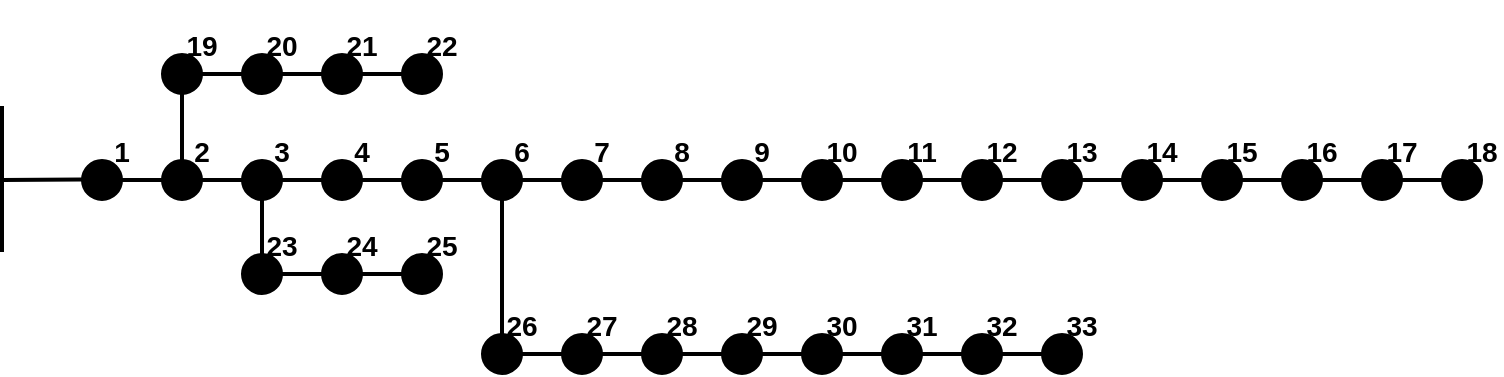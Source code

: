 <mxfile version="14.1.8" type="device"><diagram id="vuQDYkDyd6DwaOEsVj1S" name="Page-1"><mxGraphModel dx="905" dy="1905" grid="1" gridSize="10" guides="1" tooltips="1" connect="1" arrows="1" fold="1" page="1" pageScale="1" pageWidth="850" pageHeight="1100" math="0" shadow="0"><root><mxCell id="0"/><mxCell id="1" parent="0"/><mxCell id="wq-uPhebtDzDHSbhsP0j-1" value="" style="ellipse;whiteSpace=wrap;html=1;aspect=fixed;fillColor=#000000;" vertex="1" parent="1"><mxGeometry x="40" y="77" width="20" height="20" as="geometry"/></mxCell><mxCell id="wq-uPhebtDzDHSbhsP0j-2" value="&lt;p style=&quot;font-size: 14px;&quot;&gt;&lt;font face=&quot;Arial&quot; style=&quot;font-size: 14px;&quot;&gt;1&lt;/font&gt;&lt;/p&gt;" style="text;html=1;strokeColor=none;fillColor=none;align=center;verticalAlign=middle;whiteSpace=wrap;rounded=0;fontStyle=1;fontSize=14;" vertex="1" parent="1"><mxGeometry x="50" y="63" width="20" height="20" as="geometry"/></mxCell><mxCell id="wq-uPhebtDzDHSbhsP0j-3" value="" style="endArrow=none;html=1;exitX=1;exitY=0.5;exitDx=0;exitDy=0;strokeWidth=2;" edge="1" parent="1"><mxGeometry width="50" height="50" relative="1" as="geometry"><mxPoint x="60" y="87" as="sourcePoint"/><mxPoint x="80" y="87" as="targetPoint"/></mxGeometry></mxCell><mxCell id="wq-uPhebtDzDHSbhsP0j-4" value="" style="endArrow=none;html=1;strokeWidth=2;" edge="1" parent="1"><mxGeometry width="50" height="50" relative="1" as="geometry"><mxPoint y="87" as="sourcePoint"/><mxPoint x="40" y="86.71" as="targetPoint"/></mxGeometry></mxCell><mxCell id="wq-uPhebtDzDHSbhsP0j-5" value="" style="endArrow=none;html=1;fontSize=13;fontColor=#FFF5F5;strokeWidth=2;" edge="1" parent="1"><mxGeometry width="50" height="50" relative="1" as="geometry"><mxPoint y="90" as="sourcePoint"/><mxPoint y="50" as="targetPoint"/></mxGeometry></mxCell><mxCell id="wq-uPhebtDzDHSbhsP0j-6" value="" style="endArrow=none;html=1;fontSize=13;fontColor=#FFF5F5;strokeWidth=2;" edge="1" parent="1"><mxGeometry width="50" height="50" relative="1" as="geometry"><mxPoint y="123" as="sourcePoint"/><mxPoint y="83" as="targetPoint"/></mxGeometry></mxCell><mxCell id="wq-uPhebtDzDHSbhsP0j-7" value="" style="ellipse;whiteSpace=wrap;html=1;aspect=fixed;fillColor=#000000;" vertex="1" parent="1"><mxGeometry x="80" y="77" width="20" height="20" as="geometry"/></mxCell><mxCell id="wq-uPhebtDzDHSbhsP0j-8" value="&lt;p style=&quot;font-size: 14px&quot;&gt;&lt;font face=&quot;Arial&quot; style=&quot;font-size: 14px&quot;&gt;2&lt;/font&gt;&lt;/p&gt;" style="text;html=1;strokeColor=none;fillColor=none;align=center;verticalAlign=middle;whiteSpace=wrap;rounded=0;fontStyle=1;fontSize=14;" vertex="1" parent="1"><mxGeometry x="90" y="63" width="20" height="20" as="geometry"/></mxCell><mxCell id="wq-uPhebtDzDHSbhsP0j-9" value="" style="endArrow=none;html=1;exitX=1;exitY=0.5;exitDx=0;exitDy=0;strokeWidth=2;" edge="1" parent="1"><mxGeometry width="50" height="50" relative="1" as="geometry"><mxPoint x="100" y="87" as="sourcePoint"/><mxPoint x="120" y="87" as="targetPoint"/></mxGeometry></mxCell><mxCell id="wq-uPhebtDzDHSbhsP0j-210" value="" style="ellipse;whiteSpace=wrap;html=1;aspect=fixed;fillColor=#000000;" vertex="1" parent="1"><mxGeometry x="120" y="77" width="20" height="20" as="geometry"/></mxCell><mxCell id="wq-uPhebtDzDHSbhsP0j-211" value="&lt;p style=&quot;font-size: 14px&quot;&gt;&lt;font face=&quot;Arial&quot; style=&quot;font-size: 14px&quot;&gt;3&lt;/font&gt;&lt;/p&gt;" style="text;html=1;strokeColor=none;fillColor=none;align=center;verticalAlign=middle;whiteSpace=wrap;rounded=0;fontStyle=1;fontSize=14;" vertex="1" parent="1"><mxGeometry x="130" y="63" width="20" height="20" as="geometry"/></mxCell><mxCell id="wq-uPhebtDzDHSbhsP0j-212" value="" style="endArrow=none;html=1;exitX=1;exitY=0.5;exitDx=0;exitDy=0;strokeWidth=2;" edge="1" parent="1"><mxGeometry width="50" height="50" relative="1" as="geometry"><mxPoint x="140" y="87" as="sourcePoint"/><mxPoint x="160" y="87" as="targetPoint"/></mxGeometry></mxCell><mxCell id="wq-uPhebtDzDHSbhsP0j-213" value="" style="ellipse;whiteSpace=wrap;html=1;aspect=fixed;fillColor=#000000;" vertex="1" parent="1"><mxGeometry x="160" y="77" width="20" height="20" as="geometry"/></mxCell><mxCell id="wq-uPhebtDzDHSbhsP0j-214" value="&lt;p style=&quot;font-size: 14px&quot;&gt;&lt;font face=&quot;Arial&quot; style=&quot;font-size: 14px&quot;&gt;4&lt;/font&gt;&lt;/p&gt;" style="text;html=1;strokeColor=none;fillColor=none;align=center;verticalAlign=middle;whiteSpace=wrap;rounded=0;fontStyle=1;fontSize=14;" vertex="1" parent="1"><mxGeometry x="170" y="63" width="20" height="20" as="geometry"/></mxCell><mxCell id="wq-uPhebtDzDHSbhsP0j-215" value="" style="endArrow=none;html=1;exitX=1;exitY=0.5;exitDx=0;exitDy=0;strokeWidth=2;" edge="1" parent="1"><mxGeometry width="50" height="50" relative="1" as="geometry"><mxPoint x="180" y="87" as="sourcePoint"/><mxPoint x="200" y="87" as="targetPoint"/></mxGeometry></mxCell><mxCell id="wq-uPhebtDzDHSbhsP0j-216" value="" style="ellipse;whiteSpace=wrap;html=1;aspect=fixed;fillColor=#000000;" vertex="1" parent="1"><mxGeometry x="200" y="77" width="20" height="20" as="geometry"/></mxCell><mxCell id="wq-uPhebtDzDHSbhsP0j-217" value="&lt;p style=&quot;font-size: 14px&quot;&gt;&lt;font face=&quot;Arial&quot; style=&quot;font-size: 14px&quot;&gt;5&lt;/font&gt;&lt;/p&gt;" style="text;html=1;strokeColor=none;fillColor=none;align=center;verticalAlign=middle;whiteSpace=wrap;rounded=0;fontStyle=1;fontSize=14;" vertex="1" parent="1"><mxGeometry x="210" y="63" width="20" height="20" as="geometry"/></mxCell><mxCell id="wq-uPhebtDzDHSbhsP0j-218" value="" style="endArrow=none;html=1;exitX=1;exitY=0.5;exitDx=0;exitDy=0;strokeWidth=2;" edge="1" parent="1"><mxGeometry width="50" height="50" relative="1" as="geometry"><mxPoint x="220" y="87" as="sourcePoint"/><mxPoint x="240" y="87" as="targetPoint"/></mxGeometry></mxCell><mxCell id="wq-uPhebtDzDHSbhsP0j-219" value="" style="ellipse;whiteSpace=wrap;html=1;aspect=fixed;fillColor=#000000;" vertex="1" parent="1"><mxGeometry x="240" y="77" width="20" height="20" as="geometry"/></mxCell><mxCell id="wq-uPhebtDzDHSbhsP0j-220" value="&lt;p style=&quot;font-size: 14px&quot;&gt;&lt;font face=&quot;Arial&quot; style=&quot;font-size: 14px&quot;&gt;6&lt;/font&gt;&lt;/p&gt;" style="text;html=1;strokeColor=none;fillColor=none;align=center;verticalAlign=middle;whiteSpace=wrap;rounded=0;fontStyle=1;fontSize=14;" vertex="1" parent="1"><mxGeometry x="250" y="63" width="20" height="20" as="geometry"/></mxCell><mxCell id="wq-uPhebtDzDHSbhsP0j-221" value="" style="endArrow=none;html=1;exitX=1;exitY=0.5;exitDx=0;exitDy=0;strokeWidth=2;" edge="1" parent="1"><mxGeometry width="50" height="50" relative="1" as="geometry"><mxPoint x="260" y="87" as="sourcePoint"/><mxPoint x="280" y="87" as="targetPoint"/></mxGeometry></mxCell><mxCell id="wq-uPhebtDzDHSbhsP0j-222" value="" style="ellipse;whiteSpace=wrap;html=1;aspect=fixed;fillColor=#000000;" vertex="1" parent="1"><mxGeometry x="280" y="77" width="20" height="20" as="geometry"/></mxCell><mxCell id="wq-uPhebtDzDHSbhsP0j-223" value="&lt;p style=&quot;font-size: 14px&quot;&gt;&lt;font face=&quot;Arial&quot; style=&quot;font-size: 14px&quot;&gt;7&lt;/font&gt;&lt;/p&gt;" style="text;html=1;strokeColor=none;fillColor=none;align=center;verticalAlign=middle;whiteSpace=wrap;rounded=0;fontStyle=1;fontSize=14;" vertex="1" parent="1"><mxGeometry x="290" y="63" width="20" height="20" as="geometry"/></mxCell><mxCell id="wq-uPhebtDzDHSbhsP0j-224" value="" style="endArrow=none;html=1;exitX=1;exitY=0.5;exitDx=0;exitDy=0;strokeWidth=2;" edge="1" parent="1"><mxGeometry width="50" height="50" relative="1" as="geometry"><mxPoint x="300" y="87" as="sourcePoint"/><mxPoint x="320" y="87" as="targetPoint"/></mxGeometry></mxCell><mxCell id="wq-uPhebtDzDHSbhsP0j-225" value="" style="ellipse;whiteSpace=wrap;html=1;aspect=fixed;fillColor=#000000;" vertex="1" parent="1"><mxGeometry x="320" y="77" width="20" height="20" as="geometry"/></mxCell><mxCell id="wq-uPhebtDzDHSbhsP0j-226" value="&lt;p style=&quot;font-size: 14px&quot;&gt;&lt;font face=&quot;Arial&quot; style=&quot;font-size: 14px&quot;&gt;8&lt;/font&gt;&lt;/p&gt;" style="text;html=1;strokeColor=none;fillColor=none;align=center;verticalAlign=middle;whiteSpace=wrap;rounded=0;fontStyle=1;fontSize=14;" vertex="1" parent="1"><mxGeometry x="330" y="63" width="20" height="20" as="geometry"/></mxCell><mxCell id="wq-uPhebtDzDHSbhsP0j-227" value="" style="endArrow=none;html=1;exitX=1;exitY=0.5;exitDx=0;exitDy=0;strokeWidth=2;" edge="1" parent="1"><mxGeometry width="50" height="50" relative="1" as="geometry"><mxPoint x="340" y="87" as="sourcePoint"/><mxPoint x="360" y="87" as="targetPoint"/></mxGeometry></mxCell><mxCell id="wq-uPhebtDzDHSbhsP0j-228" value="" style="ellipse;whiteSpace=wrap;html=1;aspect=fixed;fillColor=#000000;" vertex="1" parent="1"><mxGeometry x="360" y="77" width="20" height="20" as="geometry"/></mxCell><mxCell id="wq-uPhebtDzDHSbhsP0j-229" value="&lt;p style=&quot;font-size: 14px&quot;&gt;&lt;font face=&quot;Arial&quot; style=&quot;font-size: 14px&quot;&gt;9&lt;/font&gt;&lt;/p&gt;" style="text;html=1;strokeColor=none;fillColor=none;align=center;verticalAlign=middle;whiteSpace=wrap;rounded=0;fontStyle=1;fontSize=14;" vertex="1" parent="1"><mxGeometry x="370" y="63" width="20" height="20" as="geometry"/></mxCell><mxCell id="wq-uPhebtDzDHSbhsP0j-230" value="" style="endArrow=none;html=1;exitX=1;exitY=0.5;exitDx=0;exitDy=0;strokeWidth=2;" edge="1" parent="1"><mxGeometry width="50" height="50" relative="1" as="geometry"><mxPoint x="380" y="87" as="sourcePoint"/><mxPoint x="400" y="87" as="targetPoint"/></mxGeometry></mxCell><mxCell id="wq-uPhebtDzDHSbhsP0j-231" value="" style="ellipse;whiteSpace=wrap;html=1;aspect=fixed;fillColor=#000000;" vertex="1" parent="1"><mxGeometry x="400" y="77" width="20" height="20" as="geometry"/></mxCell><mxCell id="wq-uPhebtDzDHSbhsP0j-232" value="&lt;p style=&quot;font-size: 14px&quot;&gt;&lt;font face=&quot;Arial&quot; style=&quot;font-size: 14px&quot;&gt;10&lt;/font&gt;&lt;/p&gt;" style="text;html=1;strokeColor=none;fillColor=none;align=center;verticalAlign=middle;whiteSpace=wrap;rounded=0;fontStyle=1;fontSize=14;" vertex="1" parent="1"><mxGeometry x="410" y="63" width="20" height="20" as="geometry"/></mxCell><mxCell id="wq-uPhebtDzDHSbhsP0j-233" value="" style="endArrow=none;html=1;exitX=1;exitY=0.5;exitDx=0;exitDy=0;strokeWidth=2;" edge="1" parent="1"><mxGeometry width="50" height="50" relative="1" as="geometry"><mxPoint x="420" y="87" as="sourcePoint"/><mxPoint x="440" y="87" as="targetPoint"/></mxGeometry></mxCell><mxCell id="wq-uPhebtDzDHSbhsP0j-234" value="" style="ellipse;whiteSpace=wrap;html=1;aspect=fixed;fillColor=#000000;" vertex="1" parent="1"><mxGeometry x="440" y="77" width="20" height="20" as="geometry"/></mxCell><mxCell id="wq-uPhebtDzDHSbhsP0j-235" value="&lt;p style=&quot;font-size: 14px&quot;&gt;&lt;font face=&quot;Arial&quot; style=&quot;font-size: 14px&quot;&gt;11&lt;/font&gt;&lt;/p&gt;" style="text;html=1;strokeColor=none;fillColor=none;align=center;verticalAlign=middle;whiteSpace=wrap;rounded=0;fontStyle=1;fontSize=14;" vertex="1" parent="1"><mxGeometry x="450" y="63" width="20" height="20" as="geometry"/></mxCell><mxCell id="wq-uPhebtDzDHSbhsP0j-236" value="" style="endArrow=none;html=1;exitX=1;exitY=0.5;exitDx=0;exitDy=0;strokeWidth=2;" edge="1" parent="1"><mxGeometry width="50" height="50" relative="1" as="geometry"><mxPoint x="460" y="87" as="sourcePoint"/><mxPoint x="480" y="87" as="targetPoint"/></mxGeometry></mxCell><mxCell id="wq-uPhebtDzDHSbhsP0j-237" value="" style="ellipse;whiteSpace=wrap;html=1;aspect=fixed;fillColor=#000000;" vertex="1" parent="1"><mxGeometry x="480" y="77" width="20" height="20" as="geometry"/></mxCell><mxCell id="wq-uPhebtDzDHSbhsP0j-238" value="&lt;p style=&quot;font-size: 14px&quot;&gt;&lt;font face=&quot;Arial&quot; style=&quot;font-size: 14px&quot;&gt;12&lt;/font&gt;&lt;/p&gt;" style="text;html=1;strokeColor=none;fillColor=none;align=center;verticalAlign=middle;whiteSpace=wrap;rounded=0;fontStyle=1;fontSize=14;" vertex="1" parent="1"><mxGeometry x="490" y="63" width="20" height="20" as="geometry"/></mxCell><mxCell id="wq-uPhebtDzDHSbhsP0j-239" value="" style="endArrow=none;html=1;exitX=1;exitY=0.5;exitDx=0;exitDy=0;strokeWidth=2;" edge="1" parent="1"><mxGeometry width="50" height="50" relative="1" as="geometry"><mxPoint x="500" y="87" as="sourcePoint"/><mxPoint x="520" y="87" as="targetPoint"/></mxGeometry></mxCell><mxCell id="wq-uPhebtDzDHSbhsP0j-240" value="" style="ellipse;whiteSpace=wrap;html=1;aspect=fixed;fillColor=#000000;" vertex="1" parent="1"><mxGeometry x="520" y="77" width="20" height="20" as="geometry"/></mxCell><mxCell id="wq-uPhebtDzDHSbhsP0j-241" value="&lt;p style=&quot;font-size: 14px&quot;&gt;&lt;font face=&quot;Arial&quot; style=&quot;font-size: 14px&quot;&gt;13&lt;/font&gt;&lt;/p&gt;" style="text;html=1;strokeColor=none;fillColor=none;align=center;verticalAlign=middle;whiteSpace=wrap;rounded=0;fontStyle=1;fontSize=14;" vertex="1" parent="1"><mxGeometry x="530" y="63" width="20" height="20" as="geometry"/></mxCell><mxCell id="wq-uPhebtDzDHSbhsP0j-242" value="" style="endArrow=none;html=1;exitX=1;exitY=0.5;exitDx=0;exitDy=0;strokeWidth=2;" edge="1" parent="1"><mxGeometry width="50" height="50" relative="1" as="geometry"><mxPoint x="540" y="87" as="sourcePoint"/><mxPoint x="560" y="87" as="targetPoint"/></mxGeometry></mxCell><mxCell id="wq-uPhebtDzDHSbhsP0j-243" value="" style="ellipse;whiteSpace=wrap;html=1;aspect=fixed;fillColor=#000000;" vertex="1" parent="1"><mxGeometry x="560" y="77" width="20" height="20" as="geometry"/></mxCell><mxCell id="wq-uPhebtDzDHSbhsP0j-244" value="&lt;p style=&quot;font-size: 14px&quot;&gt;&lt;font face=&quot;Arial&quot; style=&quot;font-size: 14px&quot;&gt;14&lt;/font&gt;&lt;/p&gt;" style="text;html=1;strokeColor=none;fillColor=none;align=center;verticalAlign=middle;whiteSpace=wrap;rounded=0;fontStyle=1;fontSize=14;" vertex="1" parent="1"><mxGeometry x="570" y="63" width="20" height="20" as="geometry"/></mxCell><mxCell id="wq-uPhebtDzDHSbhsP0j-245" value="" style="endArrow=none;html=1;exitX=1;exitY=0.5;exitDx=0;exitDy=0;strokeWidth=2;" edge="1" parent="1"><mxGeometry width="50" height="50" relative="1" as="geometry"><mxPoint x="580" y="87" as="sourcePoint"/><mxPoint x="600" y="87" as="targetPoint"/></mxGeometry></mxCell><mxCell id="wq-uPhebtDzDHSbhsP0j-246" value="" style="ellipse;whiteSpace=wrap;html=1;aspect=fixed;fillColor=#000000;" vertex="1" parent="1"><mxGeometry x="600" y="77" width="20" height="20" as="geometry"/></mxCell><mxCell id="wq-uPhebtDzDHSbhsP0j-247" value="&lt;p style=&quot;font-size: 14px&quot;&gt;&lt;font face=&quot;Arial&quot; style=&quot;font-size: 14px&quot;&gt;15&lt;/font&gt;&lt;/p&gt;" style="text;html=1;strokeColor=none;fillColor=none;align=center;verticalAlign=middle;whiteSpace=wrap;rounded=0;fontStyle=1;fontSize=14;" vertex="1" parent="1"><mxGeometry x="610" y="63" width="20" height="20" as="geometry"/></mxCell><mxCell id="wq-uPhebtDzDHSbhsP0j-269" value="" style="endArrow=none;html=1;exitX=1;exitY=0.5;exitDx=0;exitDy=0;strokeWidth=2;" edge="1" parent="1"><mxGeometry width="50" height="50" relative="1" as="geometry"><mxPoint x="620" y="87" as="sourcePoint"/><mxPoint x="640" y="87" as="targetPoint"/></mxGeometry></mxCell><mxCell id="wq-uPhebtDzDHSbhsP0j-270" value="" style="ellipse;whiteSpace=wrap;html=1;aspect=fixed;fillColor=#000000;" vertex="1" parent="1"><mxGeometry x="640" y="77" width="20" height="20" as="geometry"/></mxCell><mxCell id="wq-uPhebtDzDHSbhsP0j-271" value="&lt;p style=&quot;font-size: 14px&quot;&gt;&lt;font face=&quot;Arial&quot; style=&quot;font-size: 14px&quot;&gt;16&lt;/font&gt;&lt;/p&gt;" style="text;html=1;strokeColor=none;fillColor=none;align=center;verticalAlign=middle;whiteSpace=wrap;rounded=0;fontStyle=1;fontSize=14;" vertex="1" parent="1"><mxGeometry x="650" y="63" width="20" height="20" as="geometry"/></mxCell><mxCell id="wq-uPhebtDzDHSbhsP0j-272" value="" style="endArrow=none;html=1;exitX=1;exitY=0.5;exitDx=0;exitDy=0;strokeWidth=2;" edge="1" parent="1"><mxGeometry width="50" height="50" relative="1" as="geometry"><mxPoint x="660" y="87" as="sourcePoint"/><mxPoint x="680" y="87" as="targetPoint"/></mxGeometry></mxCell><mxCell id="wq-uPhebtDzDHSbhsP0j-273" value="" style="ellipse;whiteSpace=wrap;html=1;aspect=fixed;fillColor=#000000;" vertex="1" parent="1"><mxGeometry x="680" y="77" width="20" height="20" as="geometry"/></mxCell><mxCell id="wq-uPhebtDzDHSbhsP0j-274" value="&lt;p style=&quot;font-size: 14px&quot;&gt;&lt;font face=&quot;Arial&quot; style=&quot;font-size: 14px&quot;&gt;17&lt;/font&gt;&lt;/p&gt;" style="text;html=1;strokeColor=none;fillColor=none;align=center;verticalAlign=middle;whiteSpace=wrap;rounded=0;fontStyle=1;fontSize=14;" vertex="1" parent="1"><mxGeometry x="690" y="63" width="20" height="20" as="geometry"/></mxCell><mxCell id="wq-uPhebtDzDHSbhsP0j-275" value="" style="endArrow=none;html=1;exitX=1;exitY=0.5;exitDx=0;exitDy=0;strokeWidth=2;" edge="1" parent="1"><mxGeometry width="50" height="50" relative="1" as="geometry"><mxPoint x="700" y="87" as="sourcePoint"/><mxPoint x="720" y="87" as="targetPoint"/></mxGeometry></mxCell><mxCell id="wq-uPhebtDzDHSbhsP0j-276" value="" style="ellipse;whiteSpace=wrap;html=1;aspect=fixed;fillColor=#000000;" vertex="1" parent="1"><mxGeometry x="720" y="77" width="20" height="20" as="geometry"/></mxCell><mxCell id="wq-uPhebtDzDHSbhsP0j-277" value="&lt;p style=&quot;font-size: 14px&quot;&gt;&lt;font face=&quot;Arial&quot; style=&quot;font-size: 14px&quot;&gt;18&lt;/font&gt;&lt;/p&gt;" style="text;html=1;strokeColor=none;fillColor=none;align=center;verticalAlign=middle;whiteSpace=wrap;rounded=0;fontStyle=1;fontSize=14;" vertex="1" parent="1"><mxGeometry x="730" y="63" width="20" height="20" as="geometry"/></mxCell><mxCell id="wq-uPhebtDzDHSbhsP0j-278" value="" style="ellipse;whiteSpace=wrap;html=1;aspect=fixed;fillColor=#000000;" vertex="1" parent="1"><mxGeometry x="80" y="24" width="20" height="20" as="geometry"/></mxCell><mxCell id="wq-uPhebtDzDHSbhsP0j-279" value="&lt;p style=&quot;font-size: 14px&quot;&gt;&lt;font face=&quot;Arial&quot; style=&quot;font-size: 14px&quot;&gt;19&lt;/font&gt;&lt;/p&gt;" style="text;html=1;strokeColor=none;fillColor=none;align=center;verticalAlign=middle;whiteSpace=wrap;rounded=0;fontStyle=1;fontSize=14;" vertex="1" parent="1"><mxGeometry x="90" y="10" width="20" height="20" as="geometry"/></mxCell><mxCell id="wq-uPhebtDzDHSbhsP0j-280" value="" style="endArrow=none;html=1;exitX=1;exitY=0.5;exitDx=0;exitDy=0;strokeWidth=2;" edge="1" parent="1"><mxGeometry width="50" height="50" relative="1" as="geometry"><mxPoint x="100" y="34.0" as="sourcePoint"/><mxPoint x="120" y="34.0" as="targetPoint"/></mxGeometry></mxCell><mxCell id="wq-uPhebtDzDHSbhsP0j-281" value="" style="ellipse;whiteSpace=wrap;html=1;aspect=fixed;fillColor=#000000;" vertex="1" parent="1"><mxGeometry x="120" y="24" width="20" height="20" as="geometry"/></mxCell><mxCell id="wq-uPhebtDzDHSbhsP0j-282" value="&lt;p style=&quot;font-size: 14px&quot;&gt;&lt;font face=&quot;Arial&quot; style=&quot;font-size: 14px&quot;&gt;20&lt;/font&gt;&lt;/p&gt;" style="text;html=1;strokeColor=none;fillColor=none;align=center;verticalAlign=middle;whiteSpace=wrap;rounded=0;fontStyle=1;fontSize=14;" vertex="1" parent="1"><mxGeometry x="130" y="10" width="20" height="20" as="geometry"/></mxCell><mxCell id="wq-uPhebtDzDHSbhsP0j-283" value="" style="endArrow=none;html=1;exitX=1;exitY=0.5;exitDx=0;exitDy=0;strokeWidth=2;" edge="1" parent="1"><mxGeometry width="50" height="50" relative="1" as="geometry"><mxPoint x="140" y="34.0" as="sourcePoint"/><mxPoint x="160" y="34.0" as="targetPoint"/></mxGeometry></mxCell><mxCell id="wq-uPhebtDzDHSbhsP0j-284" value="" style="ellipse;whiteSpace=wrap;html=1;aspect=fixed;fillColor=#000000;" vertex="1" parent="1"><mxGeometry x="160" y="24" width="20" height="20" as="geometry"/></mxCell><mxCell id="wq-uPhebtDzDHSbhsP0j-285" value="&lt;p style=&quot;font-size: 14px&quot;&gt;&lt;font face=&quot;Arial&quot; style=&quot;font-size: 14px&quot;&gt;21&lt;/font&gt;&lt;/p&gt;" style="text;html=1;strokeColor=none;fillColor=none;align=center;verticalAlign=middle;whiteSpace=wrap;rounded=0;fontStyle=1;fontSize=14;" vertex="1" parent="1"><mxGeometry x="170" y="10" width="20" height="20" as="geometry"/></mxCell><mxCell id="wq-uPhebtDzDHSbhsP0j-286" value="" style="endArrow=none;html=1;exitX=1;exitY=0.5;exitDx=0;exitDy=0;strokeWidth=2;" edge="1" parent="1"><mxGeometry width="50" height="50" relative="1" as="geometry"><mxPoint x="180" y="34.0" as="sourcePoint"/><mxPoint x="200" y="34.0" as="targetPoint"/></mxGeometry></mxCell><mxCell id="wq-uPhebtDzDHSbhsP0j-287" value="" style="ellipse;whiteSpace=wrap;html=1;aspect=fixed;fillColor=#000000;" vertex="1" parent="1"><mxGeometry x="200" y="24" width="20" height="20" as="geometry"/></mxCell><mxCell id="wq-uPhebtDzDHSbhsP0j-288" value="&lt;p style=&quot;font-size: 14px&quot;&gt;&lt;font face=&quot;Arial&quot; style=&quot;font-size: 14px&quot;&gt;22&lt;/font&gt;&lt;/p&gt;" style="text;html=1;strokeColor=none;fillColor=none;align=center;verticalAlign=middle;whiteSpace=wrap;rounded=0;fontStyle=1;fontSize=14;" vertex="1" parent="1"><mxGeometry x="210" y="10" width="20" height="20" as="geometry"/></mxCell><mxCell id="wq-uPhebtDzDHSbhsP0j-289" value="" style="ellipse;whiteSpace=wrap;html=1;aspect=fixed;fillColor=#000000;" vertex="1" parent="1"><mxGeometry x="120" y="124" width="20" height="20" as="geometry"/></mxCell><mxCell id="wq-uPhebtDzDHSbhsP0j-290" value="&lt;p style=&quot;font-size: 14px&quot;&gt;&lt;font face=&quot;Arial&quot; style=&quot;font-size: 14px&quot;&gt;23&lt;/font&gt;&lt;/p&gt;" style="text;html=1;strokeColor=none;fillColor=none;align=center;verticalAlign=middle;whiteSpace=wrap;rounded=0;fontStyle=1;fontSize=14;" vertex="1" parent="1"><mxGeometry x="130" y="110" width="20" height="20" as="geometry"/></mxCell><mxCell id="wq-uPhebtDzDHSbhsP0j-291" value="" style="endArrow=none;html=1;exitX=1;exitY=0.5;exitDx=0;exitDy=0;strokeWidth=2;" edge="1" parent="1"><mxGeometry width="50" height="50" relative="1" as="geometry"><mxPoint x="140" y="134.0" as="sourcePoint"/><mxPoint x="160" y="134.0" as="targetPoint"/></mxGeometry></mxCell><mxCell id="wq-uPhebtDzDHSbhsP0j-292" value="" style="ellipse;whiteSpace=wrap;html=1;aspect=fixed;fillColor=#000000;" vertex="1" parent="1"><mxGeometry x="160" y="124" width="20" height="20" as="geometry"/></mxCell><mxCell id="wq-uPhebtDzDHSbhsP0j-293" value="&lt;p style=&quot;font-size: 14px&quot;&gt;&lt;font face=&quot;Arial&quot; style=&quot;font-size: 14px&quot;&gt;24&lt;/font&gt;&lt;/p&gt;" style="text;html=1;strokeColor=none;fillColor=none;align=center;verticalAlign=middle;whiteSpace=wrap;rounded=0;fontStyle=1;fontSize=14;" vertex="1" parent="1"><mxGeometry x="170" y="110" width="20" height="20" as="geometry"/></mxCell><mxCell id="wq-uPhebtDzDHSbhsP0j-294" value="" style="endArrow=none;html=1;exitX=1;exitY=0.5;exitDx=0;exitDy=0;strokeWidth=2;" edge="1" parent="1"><mxGeometry width="50" height="50" relative="1" as="geometry"><mxPoint x="180" y="134.0" as="sourcePoint"/><mxPoint x="200" y="134.0" as="targetPoint"/></mxGeometry></mxCell><mxCell id="wq-uPhebtDzDHSbhsP0j-295" value="" style="ellipse;whiteSpace=wrap;html=1;aspect=fixed;fillColor=#000000;" vertex="1" parent="1"><mxGeometry x="200" y="124" width="20" height="20" as="geometry"/></mxCell><mxCell id="wq-uPhebtDzDHSbhsP0j-296" value="&lt;p style=&quot;font-size: 14px&quot;&gt;&lt;font face=&quot;Arial&quot; style=&quot;font-size: 14px&quot;&gt;25&lt;/font&gt;&lt;/p&gt;" style="text;html=1;strokeColor=none;fillColor=none;align=center;verticalAlign=middle;whiteSpace=wrap;rounded=0;fontStyle=1;fontSize=14;" vertex="1" parent="1"><mxGeometry x="210" y="110" width="20" height="20" as="geometry"/></mxCell><mxCell id="wq-uPhebtDzDHSbhsP0j-297" value="" style="ellipse;whiteSpace=wrap;html=1;aspect=fixed;fillColor=#000000;" vertex="1" parent="1"><mxGeometry x="240" y="164" width="20" height="20" as="geometry"/></mxCell><mxCell id="wq-uPhebtDzDHSbhsP0j-298" value="&lt;p style=&quot;font-size: 14px&quot;&gt;&lt;font face=&quot;Arial&quot; style=&quot;font-size: 14px&quot;&gt;26&lt;/font&gt;&lt;/p&gt;" style="text;html=1;strokeColor=none;fillColor=none;align=center;verticalAlign=middle;whiteSpace=wrap;rounded=0;fontStyle=1;fontSize=14;" vertex="1" parent="1"><mxGeometry x="250" y="150" width="20" height="20" as="geometry"/></mxCell><mxCell id="wq-uPhebtDzDHSbhsP0j-299" value="" style="endArrow=none;html=1;exitX=1;exitY=0.5;exitDx=0;exitDy=0;strokeWidth=2;" edge="1" parent="1"><mxGeometry width="50" height="50" relative="1" as="geometry"><mxPoint x="260" y="174.0" as="sourcePoint"/><mxPoint x="280" y="174.0" as="targetPoint"/></mxGeometry></mxCell><mxCell id="wq-uPhebtDzDHSbhsP0j-300" value="" style="ellipse;whiteSpace=wrap;html=1;aspect=fixed;fillColor=#000000;" vertex="1" parent="1"><mxGeometry x="280" y="164" width="20" height="20" as="geometry"/></mxCell><mxCell id="wq-uPhebtDzDHSbhsP0j-301" value="&lt;p style=&quot;font-size: 14px&quot;&gt;&lt;font face=&quot;Arial&quot; style=&quot;font-size: 14px&quot;&gt;27&lt;/font&gt;&lt;/p&gt;" style="text;html=1;strokeColor=none;fillColor=none;align=center;verticalAlign=middle;whiteSpace=wrap;rounded=0;fontStyle=1;fontSize=14;" vertex="1" parent="1"><mxGeometry x="290" y="150" width="20" height="20" as="geometry"/></mxCell><mxCell id="wq-uPhebtDzDHSbhsP0j-302" value="" style="endArrow=none;html=1;exitX=1;exitY=0.5;exitDx=0;exitDy=0;strokeWidth=2;" edge="1" parent="1"><mxGeometry width="50" height="50" relative="1" as="geometry"><mxPoint x="300" y="174.0" as="sourcePoint"/><mxPoint x="320" y="174.0" as="targetPoint"/></mxGeometry></mxCell><mxCell id="wq-uPhebtDzDHSbhsP0j-303" value="" style="ellipse;whiteSpace=wrap;html=1;aspect=fixed;fillColor=#000000;" vertex="1" parent="1"><mxGeometry x="320" y="164" width="20" height="20" as="geometry"/></mxCell><mxCell id="wq-uPhebtDzDHSbhsP0j-304" value="&lt;p style=&quot;font-size: 14px&quot;&gt;&lt;font face=&quot;Arial&quot; style=&quot;font-size: 14px&quot;&gt;28&lt;/font&gt;&lt;/p&gt;" style="text;html=1;strokeColor=none;fillColor=none;align=center;verticalAlign=middle;whiteSpace=wrap;rounded=0;fontStyle=1;fontSize=14;" vertex="1" parent="1"><mxGeometry x="330" y="150" width="20" height="20" as="geometry"/></mxCell><mxCell id="wq-uPhebtDzDHSbhsP0j-305" value="" style="endArrow=none;html=1;exitX=1;exitY=0.5;exitDx=0;exitDy=0;strokeWidth=2;" edge="1" parent="1"><mxGeometry width="50" height="50" relative="1" as="geometry"><mxPoint x="340" y="174.0" as="sourcePoint"/><mxPoint x="360" y="174.0" as="targetPoint"/></mxGeometry></mxCell><mxCell id="wq-uPhebtDzDHSbhsP0j-306" value="" style="ellipse;whiteSpace=wrap;html=1;aspect=fixed;fillColor=#000000;" vertex="1" parent="1"><mxGeometry x="360" y="164" width="20" height="20" as="geometry"/></mxCell><mxCell id="wq-uPhebtDzDHSbhsP0j-307" value="&lt;p style=&quot;font-size: 14px&quot;&gt;&lt;font face=&quot;Arial&quot; style=&quot;font-size: 14px&quot;&gt;29&lt;/font&gt;&lt;/p&gt;" style="text;html=1;strokeColor=none;fillColor=none;align=center;verticalAlign=middle;whiteSpace=wrap;rounded=0;fontStyle=1;fontSize=14;" vertex="1" parent="1"><mxGeometry x="370" y="150" width="20" height="20" as="geometry"/></mxCell><mxCell id="wq-uPhebtDzDHSbhsP0j-308" value="" style="endArrow=none;html=1;exitX=1;exitY=0.5;exitDx=0;exitDy=0;strokeWidth=2;" edge="1" parent="1"><mxGeometry width="50" height="50" relative="1" as="geometry"><mxPoint x="380" y="174.0" as="sourcePoint"/><mxPoint x="400" y="174.0" as="targetPoint"/></mxGeometry></mxCell><mxCell id="wq-uPhebtDzDHSbhsP0j-309" value="" style="ellipse;whiteSpace=wrap;html=1;aspect=fixed;fillColor=#000000;" vertex="1" parent="1"><mxGeometry x="400" y="164" width="20" height="20" as="geometry"/></mxCell><mxCell id="wq-uPhebtDzDHSbhsP0j-310" value="&lt;p style=&quot;font-size: 14px&quot;&gt;&lt;font face=&quot;Arial&quot; style=&quot;font-size: 14px&quot;&gt;30&lt;/font&gt;&lt;/p&gt;" style="text;html=1;strokeColor=none;fillColor=none;align=center;verticalAlign=middle;whiteSpace=wrap;rounded=0;fontStyle=1;fontSize=14;" vertex="1" parent="1"><mxGeometry x="410" y="150" width="20" height="20" as="geometry"/></mxCell><mxCell id="wq-uPhebtDzDHSbhsP0j-311" value="" style="endArrow=none;html=1;exitX=1;exitY=0.5;exitDx=0;exitDy=0;strokeWidth=2;" edge="1" parent="1"><mxGeometry width="50" height="50" relative="1" as="geometry"><mxPoint x="420" y="174.0" as="sourcePoint"/><mxPoint x="440" y="174.0" as="targetPoint"/></mxGeometry></mxCell><mxCell id="wq-uPhebtDzDHSbhsP0j-312" value="" style="ellipse;whiteSpace=wrap;html=1;aspect=fixed;fillColor=#000000;" vertex="1" parent="1"><mxGeometry x="440" y="164" width="20" height="20" as="geometry"/></mxCell><mxCell id="wq-uPhebtDzDHSbhsP0j-313" value="&lt;p style=&quot;font-size: 14px&quot;&gt;&lt;font face=&quot;Arial&quot; style=&quot;font-size: 14px&quot;&gt;31&lt;/font&gt;&lt;/p&gt;" style="text;html=1;strokeColor=none;fillColor=none;align=center;verticalAlign=middle;whiteSpace=wrap;rounded=0;fontStyle=1;fontSize=14;" vertex="1" parent="1"><mxGeometry x="450" y="150" width="20" height="20" as="geometry"/></mxCell><mxCell id="wq-uPhebtDzDHSbhsP0j-314" value="" style="endArrow=none;html=1;exitX=1;exitY=0.5;exitDx=0;exitDy=0;strokeWidth=2;" edge="1" parent="1"><mxGeometry width="50" height="50" relative="1" as="geometry"><mxPoint x="460" y="174.0" as="sourcePoint"/><mxPoint x="480" y="174.0" as="targetPoint"/></mxGeometry></mxCell><mxCell id="wq-uPhebtDzDHSbhsP0j-315" value="" style="ellipse;whiteSpace=wrap;html=1;aspect=fixed;fillColor=#000000;" vertex="1" parent="1"><mxGeometry x="480" y="164" width="20" height="20" as="geometry"/></mxCell><mxCell id="wq-uPhebtDzDHSbhsP0j-316" value="&lt;p style=&quot;font-size: 14px&quot;&gt;&lt;font face=&quot;Arial&quot; style=&quot;font-size: 14px&quot;&gt;32&lt;/font&gt;&lt;/p&gt;" style="text;html=1;strokeColor=none;fillColor=none;align=center;verticalAlign=middle;whiteSpace=wrap;rounded=0;fontStyle=1;fontSize=14;" vertex="1" parent="1"><mxGeometry x="490" y="150" width="20" height="20" as="geometry"/></mxCell><mxCell id="wq-uPhebtDzDHSbhsP0j-317" value="" style="endArrow=none;html=1;exitX=1;exitY=0.5;exitDx=0;exitDy=0;strokeWidth=2;" edge="1" parent="1"><mxGeometry width="50" height="50" relative="1" as="geometry"><mxPoint x="500" y="174.0" as="sourcePoint"/><mxPoint x="520" y="174.0" as="targetPoint"/></mxGeometry></mxCell><mxCell id="wq-uPhebtDzDHSbhsP0j-318" value="" style="ellipse;whiteSpace=wrap;html=1;aspect=fixed;fillColor=#000000;" vertex="1" parent="1"><mxGeometry x="520" y="164" width="20" height="20" as="geometry"/></mxCell><mxCell id="wq-uPhebtDzDHSbhsP0j-319" value="&lt;p style=&quot;font-size: 14px&quot;&gt;&lt;font face=&quot;Arial&quot; style=&quot;font-size: 14px&quot;&gt;33&lt;/font&gt;&lt;/p&gt;" style="text;html=1;strokeColor=none;fillColor=none;align=center;verticalAlign=middle;whiteSpace=wrap;rounded=0;fontStyle=1;fontSize=14;" vertex="1" parent="1"><mxGeometry x="530" y="150" width="20" height="20" as="geometry"/></mxCell><mxCell id="wq-uPhebtDzDHSbhsP0j-322" value="" style="endArrow=none;html=1;exitX=0.5;exitY=0;exitDx=0;exitDy=0;entryX=0.5;entryY=1;entryDx=0;entryDy=0;strokeWidth=2;" edge="1" parent="1" source="wq-uPhebtDzDHSbhsP0j-7" target="wq-uPhebtDzDHSbhsP0j-278"><mxGeometry width="50" height="50" relative="1" as="geometry"><mxPoint x="130" y="100" as="sourcePoint"/><mxPoint x="180" y="50" as="targetPoint"/></mxGeometry></mxCell><mxCell id="wq-uPhebtDzDHSbhsP0j-323" value="" style="endArrow=none;html=1;exitX=0.5;exitY=0;exitDx=0;exitDy=0;entryX=0.5;entryY=1;entryDx=0;entryDy=0;strokeWidth=2;" edge="1" parent="1" source="wq-uPhebtDzDHSbhsP0j-289" target="wq-uPhebtDzDHSbhsP0j-210"><mxGeometry width="50" height="50" relative="1" as="geometry"><mxPoint x="130" y="150" as="sourcePoint"/><mxPoint x="180" y="100" as="targetPoint"/></mxGeometry></mxCell><mxCell id="wq-uPhebtDzDHSbhsP0j-324" value="" style="endArrow=none;html=1;exitX=0.5;exitY=0;exitDx=0;exitDy=0;entryX=0.5;entryY=1;entryDx=0;entryDy=0;strokeWidth=2;" edge="1" parent="1" source="wq-uPhebtDzDHSbhsP0j-297" target="wq-uPhebtDzDHSbhsP0j-219"><mxGeometry width="50" height="50" relative="1" as="geometry"><mxPoint x="260" y="150" as="sourcePoint"/><mxPoint x="310" y="100" as="targetPoint"/></mxGeometry></mxCell></root></mxGraphModel></diagram></mxfile>